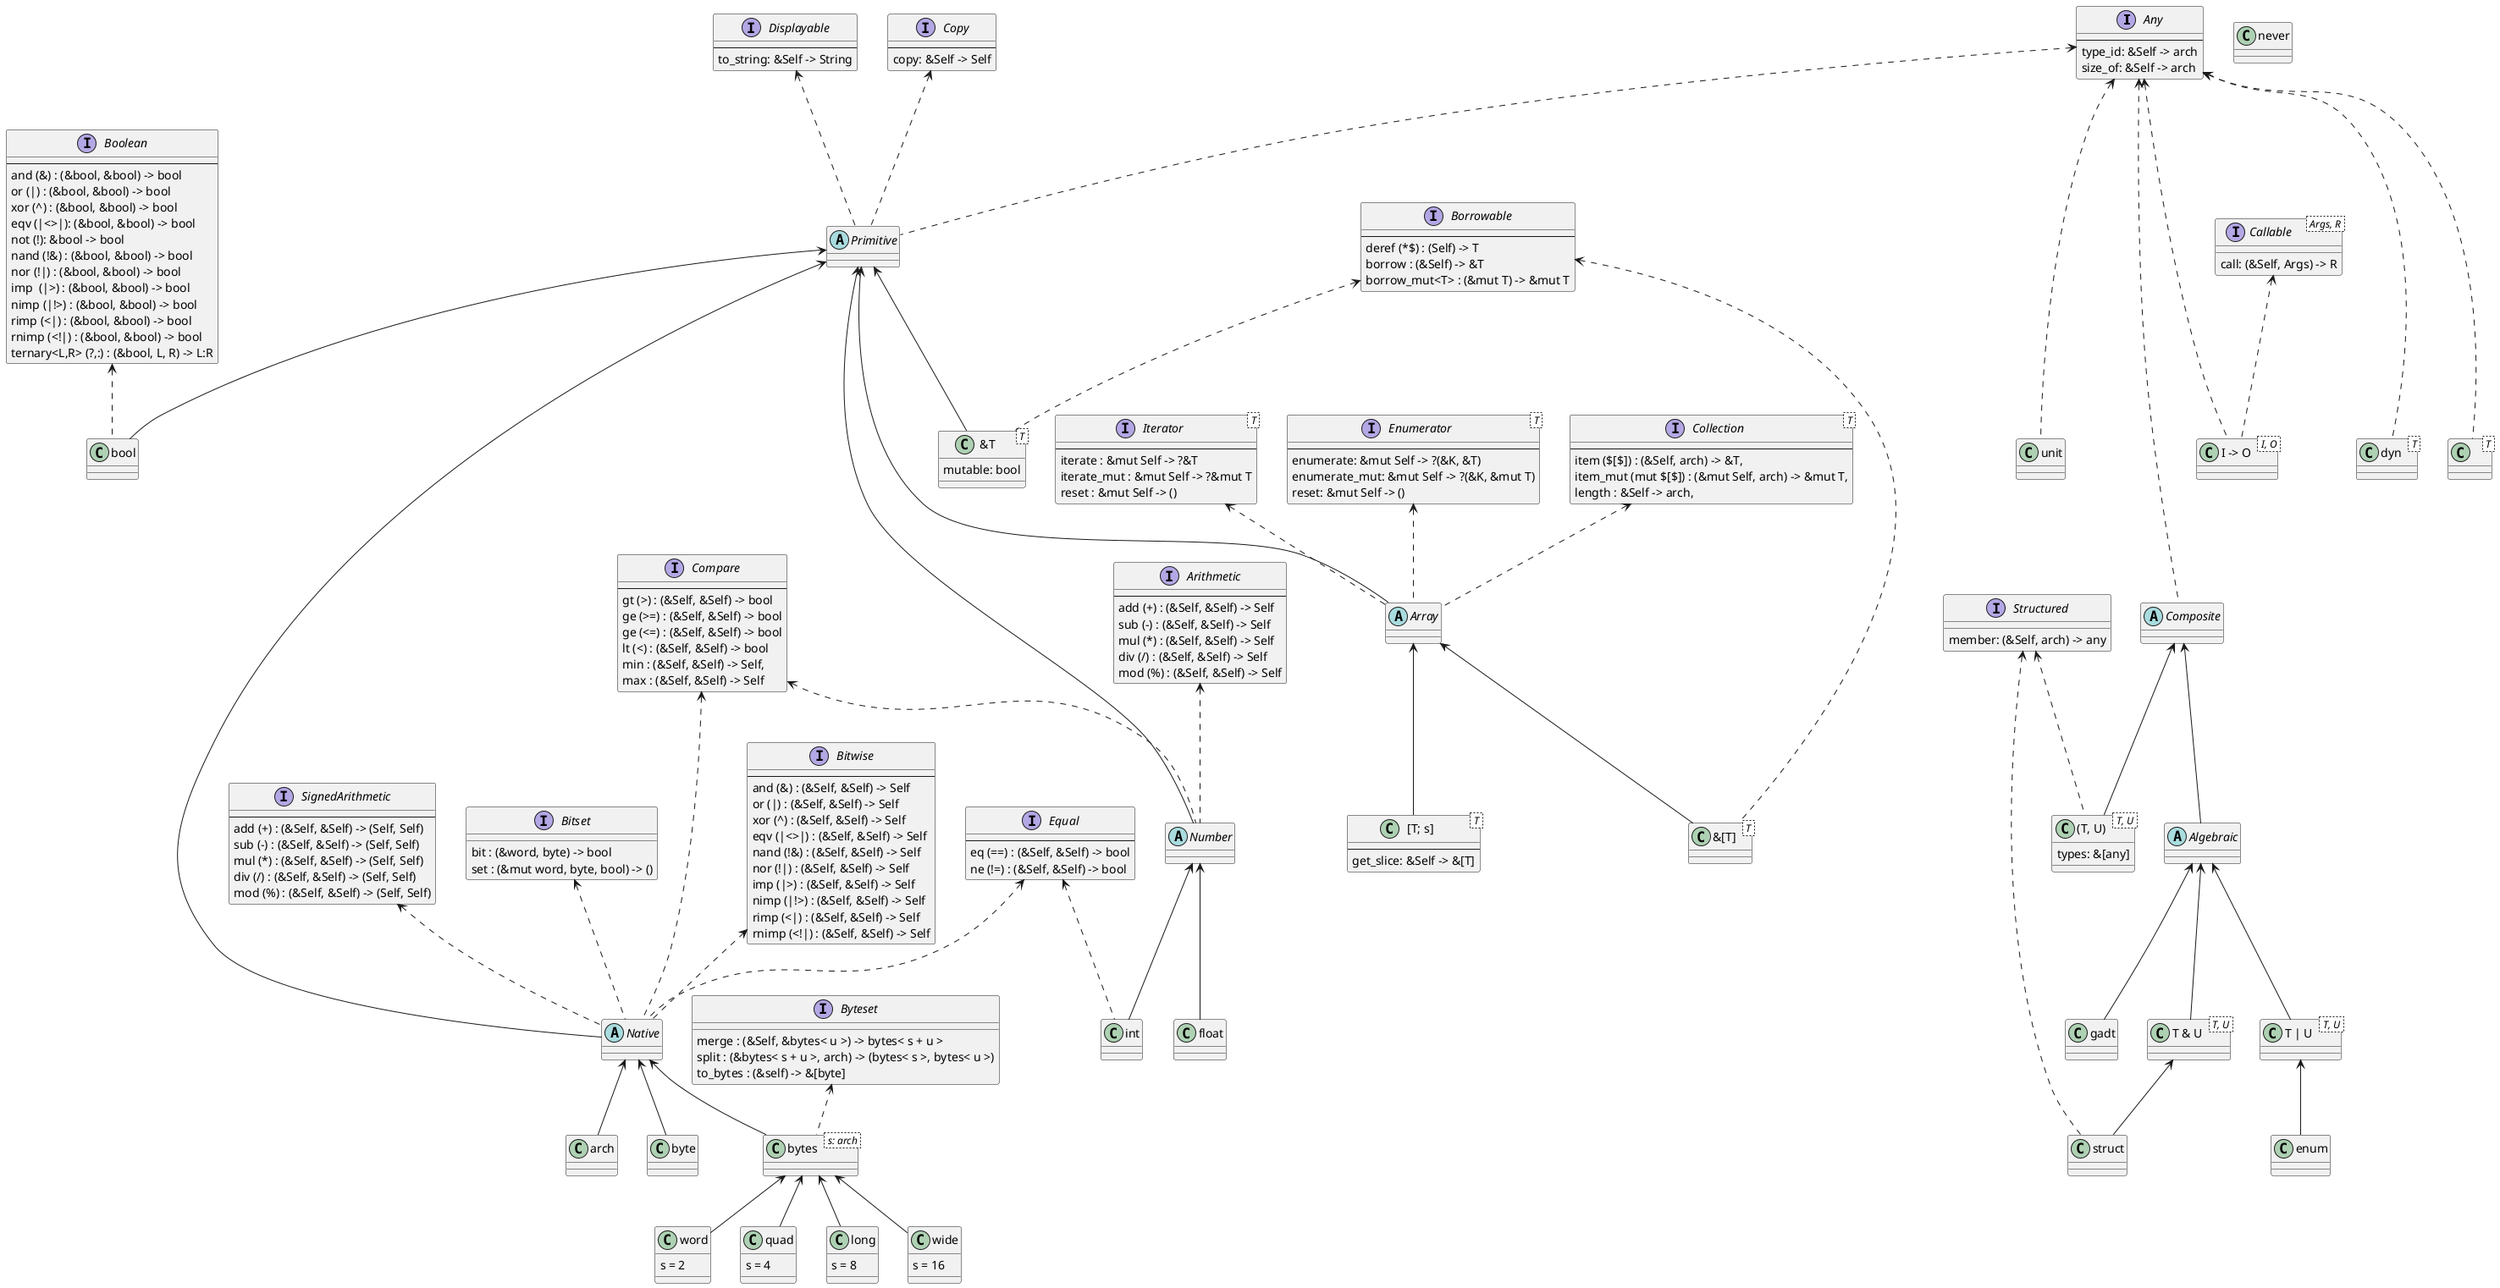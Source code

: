 @startuml
interface Any {
    --
    type_id: &Self -> arch
    size_of: &Self -> arch
}
interface Copy {
    --
    copy: &Self -> Self
}
interface Displayable {
    --
    to_string: &Self -> String
}

Any <.. Primitive
Copy <.. Primitive
Displayable <.. Primitive
abstract Primitive

interface Boolean {
    --
    and (&) : (&bool, &bool) -> bool
    or (|) : (&bool, &bool) -> bool
    xor (^) : (&bool, &bool) -> bool
    eqv (|<>|): (&bool, &bool) -> bool
    not (!): &bool -> bool
    nand (!&) : (&bool, &bool) -> bool
    nor (!|) : (&bool, &bool) -> bool
    imp  (|>) : (&bool, &bool) -> bool
    nimp (|!>) : (&bool, &bool) -> bool
    rimp (<|) : (&bool, &bool) -> bool
    rnimp (<!|) : (&bool, &bool) -> bool
    ternary<L,R> (?,:) : (&bool, L, R) -> L:R
}
Primitive <-- bool
Boolean <.. bool
class bool

interface Bitwise {
    --
    and (&) : (&Self, &Self) -> Self
    or (|) : (&Self, &Self) -> Self
    xor (^) : (&Self, &Self) -> Self
    eqv (|<>|) : (&Self, &Self) -> Self
    nand (!&) : (&Self, &Self) -> Self
    nor (!|) : (&Self, &Self) -> Self
    imp (|>) : (&Self, &Self) -> Self
    nimp (|!>) : (&Self, &Self) -> Self
    rimp (<|) : (&Self, &Self) -> Self
    rnimp (<!|) : (&Self, &Self) -> Self
}
interface Equal {
    --
    eq (==) : (&Self, &Self) -> bool
    ne (!=) : (&Self, &Self) -> bool
}
interface Compare {
    --
    gt (>) : (&Self, &Self) -> bool
    ge (>=) : (&Self, &Self) -> bool
    ge (<=) : (&Self, &Self) -> bool
    lt (<) : (&Self, &Self) -> bool
    min : (&Self, &Self) -> Self,
    max : (&Self, &Self) -> Self
}
interface SignedArithmetic {
    --
    add (+) : (&Self, &Self) -> (Self, Self)
    sub (-) : (&Self, &Self) -> (Self, Self)
    mul (*) : (&Self, &Self) -> (Self, Self)
    div (/) : (&Self, &Self) -> (Self, Self)
    mod (%) : (&Self, &Self) -> (Self, Self)
}
Primitive <----- Native
Bitwise <.. Native
Equal <.. Native
Compare <.. Native
SignedArithmetic <.. Native
interface Bitset {
    bit : (&word, byte) -> bool
    set : (&mut word, byte, bool) -> ()
}
Bitset <.. Native
abstract Native
Native <-- byte
class byte

interface Byteset {
    merge : (&Self, &bytes< u >) -> bytes< s + u >
    split : (&bytes< s + u >, arch) -> (bytes< s >, bytes< u >)
    to_bytes : (&self) -> &[byte]
}
Byteset <.. bytes
Native <-- bytes
class bytes< s: arch >

bytes <-- word
class word {
    s = 2
}
bytes <-- quad
class quad {
    s = 4
}
bytes <-- long
class long {
    s = 8
}
bytes <-- wide
class wide {
    s = 16
}

Native <-- arch
class arch

interface Arithmetic {
    --
    add (+) : (&Self, &Self) -> Self
    sub (-) : (&Self, &Self) -> Self
    mul (*) : (&Self, &Self) -> Self
    div (/) : (&Self, &Self) -> Self
    mod (%) : (&Self, &Self) -> Self
}
Compare <.. Number
Primitive <---- Number
Arithmetic <.. Number
abstract Number

Equal <.. int
Number <-- int
class int

Number <-- float
class float

interface Borrowable {
    --
    deref (*$) : (Self) -> T
    borrow : (&Self) -> &T
    borrow_mut<T> : (&mut T) -> &mut T
}
Primitive <-- "&T"
Borrowable <.. "&T"
class "&T"< T > {
    mutable: bool
}

interface Collection< T > {
    --
    item ($[$]) : (&Self, arch) -> &T,
    item_mut (mut $[$]) : (&mut Self, arch) -> &mut T,
    length : &Self -> arch,
}
interface Iterator< T > {
    --
    iterate : &mut Self -> ?&T
    iterate_mut : &mut Self -> ?&mut T
    reset : &mut Self -> ()
}
interface Enumerator< T > {
    --
    enumerate: &mut Self -> ?(&K, &T)
    enumerate_mut: &mut Self -> ?(&K, &mut T)
    reset: &mut Self -> ()
}

Primitive <--- Array
Collection <.. Array
Iterator <.. Array
Enumerator <.. Array
abstract Array

Array <-- "[T; s]"
class "[[T; s]]"< T > {
    --
    get_slice: &Self -> &[T]
}


Array <-- "&[T]"
Borrowable <.. "&[T]"
class "&[T]"< T >

Any <.... Composite
abstract Composite

interface Structured {
    member: (&Self, arch) -> any
}
Structured <.. "(T, U)"
Composite <-- "(T, U)"
class "((T, U))"< T, U > {
    types: &[any]
}

Composite <-- Algebraic
abstract Algebraic

Algebraic <-- "T & U"
class "T & U"< T, U >
Structured <.... struct
"T & U" <-- struct

Algebraic <-- "T | U"
class "T | U"< T, U >
"T | U" <-- enum

Algebraic <-- gadt
class gadt

Any <... "I -> O"
interface Callable< Args, R > {
    call: (&Self, Args) -> R
}
Callable <.. "I -> O"
class "I -> O"< I, O >

Any <... dyn
class dyn< T >
Any <... "."
class "."< T >
Any <... unit
class unit
class never
@enduml
